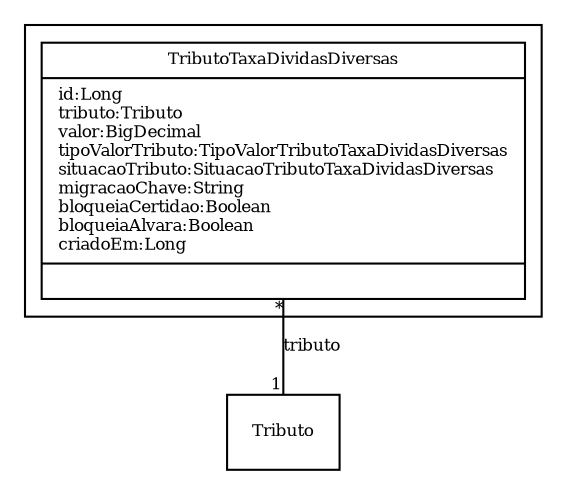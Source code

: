 digraph G{
fontname = "Times-Roman"
fontsize = 8

node [
        fontname = "Times-Roman"
        fontsize = 8
        shape = "record"
]

edge [
        fontname = "Times-Roman"
        fontsize = 8
]

subgraph clusterTRIBUTOS_DE_TAXASDIVIDAS_DIVERSAS
{
TributoTaxaDividasDiversas [label = "{TributoTaxaDividasDiversas|id:Long\ltributo:Tributo\lvalor:BigDecimal\ltipoValorTributo:TipoValorTributoTaxaDividasDiversas\lsituacaoTributo:SituacaoTributoTaxaDividasDiversas\lmigracaoChave:String\lbloqueiaCertidao:Boolean\lbloqueiaAlvara:Boolean\lcriadoEm:Long\l|\l}"]
}
edge [arrowhead = "none" headlabel = "1" taillabel = "*"] TributoTaxaDividasDiversas -> Tributo [label = "tributo"]
}
